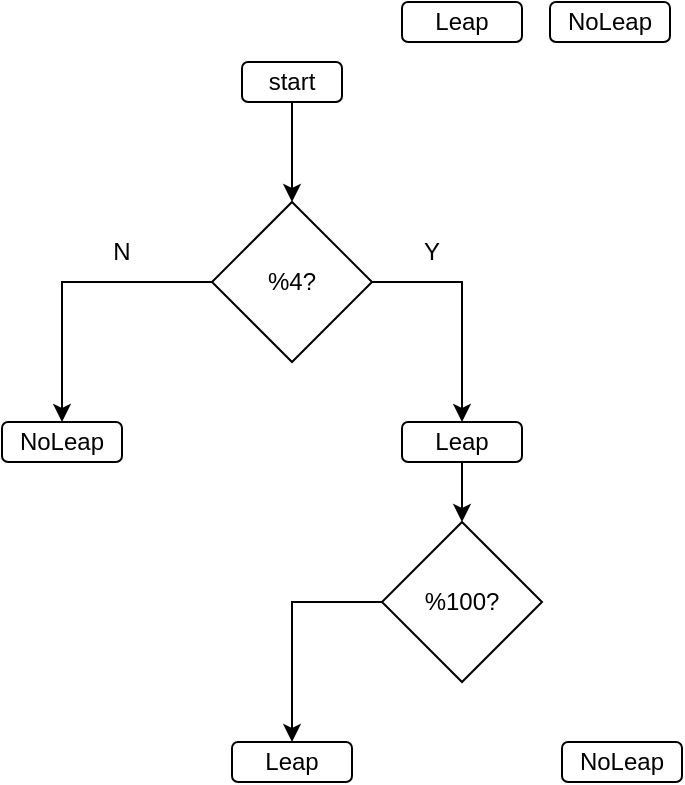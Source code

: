 <mxfile version="16.2.4" type="github">
  <diagram id="dSxesr2w6nbIqKYPazPV" name="Page-1">
    <mxGraphModel dx="1038" dy="547" grid="1" gridSize="10" guides="1" tooltips="1" connect="1" arrows="1" fold="1" page="1" pageScale="1" pageWidth="827" pageHeight="1169" math="0" shadow="0">
      <root>
        <mxCell id="0" />
        <mxCell id="1" parent="0" />
        <mxCell id="dZX7lCPMRzCcGpM4fvas-17" style="edgeStyle=orthogonalEdgeStyle;rounded=0;orthogonalLoop=1;jettySize=auto;html=1;entryX=0.5;entryY=0;entryDx=0;entryDy=0;" edge="1" parent="1" source="dZX7lCPMRzCcGpM4fvas-1" target="dZX7lCPMRzCcGpM4fvas-2">
          <mxGeometry relative="1" as="geometry" />
        </mxCell>
        <mxCell id="dZX7lCPMRzCcGpM4fvas-1" value="start" style="rounded=1;whiteSpace=wrap;html=1;" vertex="1" parent="1">
          <mxGeometry x="260" y="40" width="50" height="20" as="geometry" />
        </mxCell>
        <mxCell id="dZX7lCPMRzCcGpM4fvas-9" style="edgeStyle=orthogonalEdgeStyle;rounded=0;orthogonalLoop=1;jettySize=auto;html=1;exitX=0;exitY=0.5;exitDx=0;exitDy=0;" edge="1" parent="1" source="dZX7lCPMRzCcGpM4fvas-2" target="dZX7lCPMRzCcGpM4fvas-6">
          <mxGeometry relative="1" as="geometry" />
        </mxCell>
        <mxCell id="dZX7lCPMRzCcGpM4fvas-10" style="edgeStyle=orthogonalEdgeStyle;rounded=0;orthogonalLoop=1;jettySize=auto;html=1;entryX=0.5;entryY=0;entryDx=0;entryDy=0;" edge="1" parent="1" source="dZX7lCPMRzCcGpM4fvas-2" target="dZX7lCPMRzCcGpM4fvas-5">
          <mxGeometry relative="1" as="geometry" />
        </mxCell>
        <mxCell id="dZX7lCPMRzCcGpM4fvas-2" value="%4?" style="rhombus;whiteSpace=wrap;html=1;" vertex="1" parent="1">
          <mxGeometry x="245" y="110" width="80" height="80" as="geometry" />
        </mxCell>
        <mxCell id="dZX7lCPMRzCcGpM4fvas-3" value="Leap" style="rounded=1;whiteSpace=wrap;html=1;" vertex="1" parent="1">
          <mxGeometry x="340" y="10" width="60" height="20" as="geometry" />
        </mxCell>
        <mxCell id="dZX7lCPMRzCcGpM4fvas-4" value="NoLeap" style="rounded=1;whiteSpace=wrap;html=1;" vertex="1" parent="1">
          <mxGeometry x="414" y="10" width="60" height="20" as="geometry" />
        </mxCell>
        <mxCell id="dZX7lCPMRzCcGpM4fvas-14" style="edgeStyle=orthogonalEdgeStyle;rounded=0;orthogonalLoop=1;jettySize=auto;html=1;entryX=0.5;entryY=0;entryDx=0;entryDy=0;" edge="1" parent="1" source="dZX7lCPMRzCcGpM4fvas-5" target="dZX7lCPMRzCcGpM4fvas-13">
          <mxGeometry relative="1" as="geometry" />
        </mxCell>
        <mxCell id="dZX7lCPMRzCcGpM4fvas-5" value="Leap" style="rounded=1;whiteSpace=wrap;html=1;" vertex="1" parent="1">
          <mxGeometry x="340" y="220" width="60" height="20" as="geometry" />
        </mxCell>
        <mxCell id="dZX7lCPMRzCcGpM4fvas-6" value="NoLeap" style="rounded=1;whiteSpace=wrap;html=1;" vertex="1" parent="1">
          <mxGeometry x="140" y="220" width="60" height="20" as="geometry" />
        </mxCell>
        <mxCell id="dZX7lCPMRzCcGpM4fvas-11" value="Y" style="text;html=1;strokeColor=none;fillColor=none;align=center;verticalAlign=middle;whiteSpace=wrap;rounded=0;" vertex="1" parent="1">
          <mxGeometry x="325" y="120" width="60" height="30" as="geometry" />
        </mxCell>
        <mxCell id="dZX7lCPMRzCcGpM4fvas-12" value="N" style="text;html=1;strokeColor=none;fillColor=none;align=center;verticalAlign=middle;whiteSpace=wrap;rounded=0;" vertex="1" parent="1">
          <mxGeometry x="170" y="120" width="60" height="30" as="geometry" />
        </mxCell>
        <mxCell id="dZX7lCPMRzCcGpM4fvas-18" style="edgeStyle=orthogonalEdgeStyle;rounded=0;orthogonalLoop=1;jettySize=auto;html=1;entryX=0.5;entryY=0;entryDx=0;entryDy=0;" edge="1" parent="1" source="dZX7lCPMRzCcGpM4fvas-13" target="dZX7lCPMRzCcGpM4fvas-15">
          <mxGeometry relative="1" as="geometry" />
        </mxCell>
        <mxCell id="dZX7lCPMRzCcGpM4fvas-13" value="%100?" style="rhombus;whiteSpace=wrap;html=1;" vertex="1" parent="1">
          <mxGeometry x="330" y="270" width="80" height="80" as="geometry" />
        </mxCell>
        <mxCell id="dZX7lCPMRzCcGpM4fvas-15" value="Leap" style="rounded=1;whiteSpace=wrap;html=1;" vertex="1" parent="1">
          <mxGeometry x="255" y="380" width="60" height="20" as="geometry" />
        </mxCell>
        <mxCell id="dZX7lCPMRzCcGpM4fvas-16" value="NoLeap" style="rounded=1;whiteSpace=wrap;html=1;" vertex="1" parent="1">
          <mxGeometry x="420" y="380" width="60" height="20" as="geometry" />
        </mxCell>
      </root>
    </mxGraphModel>
  </diagram>
</mxfile>
